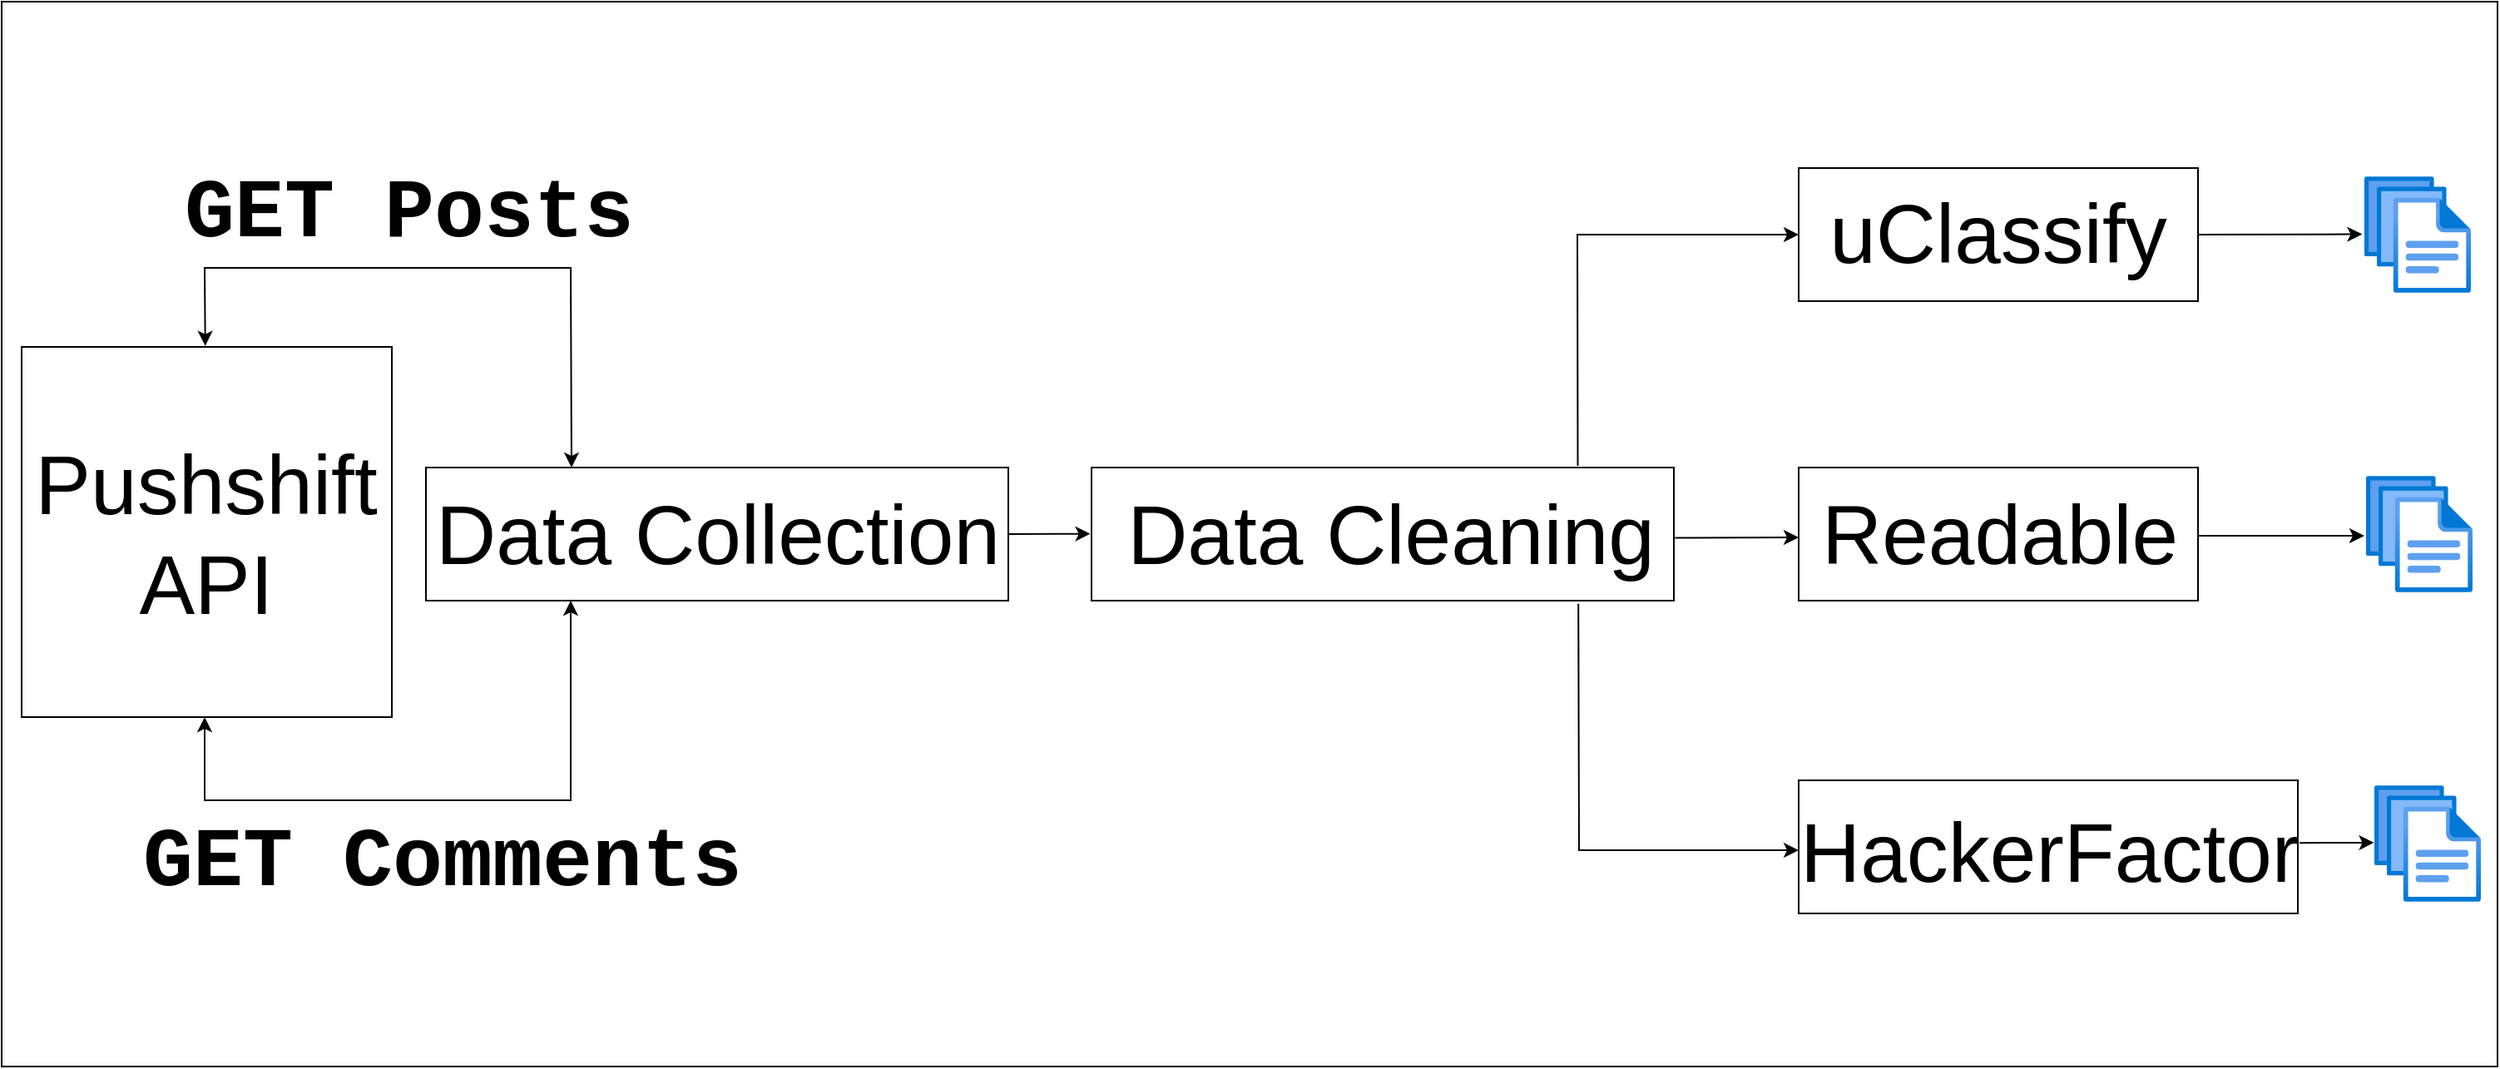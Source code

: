 <mxfile version="20.0.1" type="github">
  <diagram id="J4kVdCjD3ESPhV0laQYD" name="Page-1">
    <mxGraphModel dx="2052" dy="1028" grid="1" gridSize="10" guides="1" tooltips="1" connect="1" arrows="1" fold="1" page="1" pageScale="1" pageWidth="1500" pageHeight="800" math="0" shadow="0">
      <root>
        <mxCell id="0" />
        <mxCell id="1" parent="0" />
        <mxCell id="25KSc2TjV2gcIhLW8g-A-27" value="" style="rounded=0;whiteSpace=wrap;html=1;fontFamily=Courier New;fontSize=50;" parent="1" vertex="1">
          <mxGeometry y="120" width="1500" height="640" as="geometry" />
        </mxCell>
        <mxCell id="25KSc2TjV2gcIhLW8g-A-1" value="" style="rounded=0;whiteSpace=wrap;html=1;" parent="1" vertex="1">
          <mxGeometry x="1080" y="220" width="240" height="80" as="geometry" />
        </mxCell>
        <mxCell id="25KSc2TjV2gcIhLW8g-A-2" value="&lt;font style=&quot;font-size: 50px;&quot;&gt;uClassify&lt;/font&gt;" style="text;html=1;strokeColor=none;fillColor=none;align=center;verticalAlign=middle;whiteSpace=wrap;rounded=0;" parent="1" vertex="1">
          <mxGeometry x="1170" y="244" width="60" height="30" as="geometry" />
        </mxCell>
        <mxCell id="25KSc2TjV2gcIhLW8g-A-3" value="" style="rounded=0;whiteSpace=wrap;html=1;" parent="1" vertex="1">
          <mxGeometry x="1080" y="400" width="240" height="80" as="geometry" />
        </mxCell>
        <mxCell id="25KSc2TjV2gcIhLW8g-A-4" value="&lt;font style=&quot;font-size: 50px;&quot;&gt;Readable&lt;/font&gt;" style="text;html=1;strokeColor=none;fillColor=none;align=center;verticalAlign=middle;whiteSpace=wrap;rounded=0;" parent="1" vertex="1">
          <mxGeometry x="1171" y="425" width="60" height="30" as="geometry" />
        </mxCell>
        <mxCell id="25KSc2TjV2gcIhLW8g-A-6" value="" style="rounded=0;whiteSpace=wrap;html=1;" parent="1" vertex="1">
          <mxGeometry x="655" y="400" width="350" height="80" as="geometry" />
        </mxCell>
        <mxCell id="25KSc2TjV2gcIhLW8g-A-7" value="&lt;font style=&quot;font-size: 50px;&quot;&gt;Data Cleaning&lt;/font&gt;" style="text;html=1;strokeColor=none;fillColor=none;align=center;verticalAlign=middle;whiteSpace=wrap;rounded=0;" parent="1" vertex="1">
          <mxGeometry x="665" y="425" width="340" height="30" as="geometry" />
        </mxCell>
        <mxCell id="25KSc2TjV2gcIhLW8g-A-8" value="" style="endArrow=classic;html=1;rounded=0;fontSize=50;entryX=0;entryY=0.5;entryDx=0;entryDy=0;exitX=0.835;exitY=-0.012;exitDx=0;exitDy=0;exitPerimeter=0;" parent="1" source="25KSc2TjV2gcIhLW8g-A-6" target="25KSc2TjV2gcIhLW8g-A-1" edge="1">
          <mxGeometry width="50" height="50" relative="1" as="geometry">
            <mxPoint x="843.6" y="330.32" as="sourcePoint" />
            <mxPoint x="931" y="250" as="targetPoint" />
            <Array as="points">
              <mxPoint x="947" y="260" />
            </Array>
          </mxGeometry>
        </mxCell>
        <mxCell id="25KSc2TjV2gcIhLW8g-A-11" value="" style="aspect=fixed;html=1;points=[];align=center;image;fontSize=12;image=img/lib/azure2/general/Files.svg;" parent="1" vertex="1">
          <mxGeometry x="1420" y="225" width="64" height="70" as="geometry" />
        </mxCell>
        <mxCell id="25KSc2TjV2gcIhLW8g-A-12" value="" style="aspect=fixed;html=1;points=[];align=center;image;fontSize=12;image=img/lib/azure2/general/Files.svg;" parent="1" vertex="1">
          <mxGeometry x="1421" y="405" width="64" height="70" as="geometry" />
        </mxCell>
        <mxCell id="25KSc2TjV2gcIhLW8g-A-13" value="" style="endArrow=classic;html=1;rounded=0;fontSize=50;entryX=-0.02;entryY=0.497;entryDx=0;entryDy=0;entryPerimeter=0;exitX=1;exitY=0.5;exitDx=0;exitDy=0;" parent="1" source="25KSc2TjV2gcIhLW8g-A-1" target="25KSc2TjV2gcIhLW8g-A-11" edge="1">
          <mxGeometry width="50" height="50" relative="1" as="geometry">
            <mxPoint x="1070" y="390" as="sourcePoint" />
            <mxPoint x="1120" y="340" as="targetPoint" />
          </mxGeometry>
        </mxCell>
        <mxCell id="25KSc2TjV2gcIhLW8g-A-15" value="" style="rounded=0;whiteSpace=wrap;html=1;" parent="1" vertex="1">
          <mxGeometry x="255" y="400" width="350" height="80" as="geometry" />
        </mxCell>
        <mxCell id="25KSc2TjV2gcIhLW8g-A-16" value="&lt;font style=&quot;font-size: 50px;&quot;&gt;Data Collection&lt;/font&gt;" style="text;html=1;strokeColor=none;fillColor=none;align=center;verticalAlign=middle;whiteSpace=wrap;rounded=0;" parent="1" vertex="1">
          <mxGeometry x="249" y="425" width="363" height="30" as="geometry" />
        </mxCell>
        <mxCell id="25KSc2TjV2gcIhLW8g-A-17" value="" style="endArrow=classic;html=1;rounded=0;fontSize=50;entryX=-0.002;entryY=0.498;entryDx=0;entryDy=0;entryPerimeter=0;" parent="1" target="25KSc2TjV2gcIhLW8g-A-6" edge="1">
          <mxGeometry width="50" height="50" relative="1" as="geometry">
            <mxPoint x="605" y="440" as="sourcePoint" />
            <mxPoint x="652" y="440" as="targetPoint" />
          </mxGeometry>
        </mxCell>
        <mxCell id="25KSc2TjV2gcIhLW8g-A-18" value="" style="whiteSpace=wrap;html=1;aspect=fixed;fontSize=50;" parent="1" vertex="1">
          <mxGeometry x="12" y="327.5" width="222.5" height="222.5" as="geometry" />
        </mxCell>
        <mxCell id="25KSc2TjV2gcIhLW8g-A-19" value="Pushshift&lt;br&gt;API" style="text;html=1;strokeColor=none;fillColor=none;align=center;verticalAlign=middle;whiteSpace=wrap;rounded=0;fontSize=50;" parent="1" vertex="1">
          <mxGeometry x="92.5" y="425" width="60" height="30" as="geometry" />
        </mxCell>
        <mxCell id="25KSc2TjV2gcIhLW8g-A-23" value="" style="endArrow=classic;startArrow=classic;html=1;rounded=0;fontSize=50;exitX=0.25;exitY=0;exitDx=0;exitDy=0;entryX=0.496;entryY=-0.003;entryDx=0;entryDy=0;entryPerimeter=0;" parent="1" source="25KSc2TjV2gcIhLW8g-A-15" target="25KSc2TjV2gcIhLW8g-A-18" edge="1">
          <mxGeometry width="50" height="50" relative="1" as="geometry">
            <mxPoint x="862" y="440" as="sourcePoint" />
            <mxPoint x="282" y="288.4" as="targetPoint" />
            <Array as="points">
              <mxPoint x="342" y="280" />
              <mxPoint x="122" y="280" />
            </Array>
          </mxGeometry>
        </mxCell>
        <mxCell id="25KSc2TjV2gcIhLW8g-A-24" value="" style="endArrow=classic;startArrow=classic;html=1;rounded=0;fontSize=50;" parent="1" edge="1">
          <mxGeometry width="50" height="50" relative="1" as="geometry">
            <mxPoint x="122" y="550" as="sourcePoint" />
            <mxPoint x="342" y="480" as="targetPoint" />
            <Array as="points">
              <mxPoint x="122" y="600" />
              <mxPoint x="342" y="600" />
            </Array>
          </mxGeometry>
        </mxCell>
        <mxCell id="25KSc2TjV2gcIhLW8g-A-25" value="&lt;font face=&quot;Courier New&quot;&gt;&lt;b&gt;GET Posts&lt;/b&gt;&lt;/font&gt;" style="text;html=1;strokeColor=none;fillColor=none;align=center;verticalAlign=middle;whiteSpace=wrap;rounded=0;fontSize=50;" parent="1" vertex="1">
          <mxGeometry x="80" y="230" width="330" height="30" as="geometry" />
        </mxCell>
        <mxCell id="25KSc2TjV2gcIhLW8g-A-26" value="&lt;font face=&quot;Courier New&quot;&gt;&lt;b&gt;GET Comments&lt;/b&gt;&lt;/font&gt;" style="text;html=1;strokeColor=none;fillColor=none;align=center;verticalAlign=middle;whiteSpace=wrap;rounded=0;fontSize=50;" parent="1" vertex="1">
          <mxGeometry x="60" y="620" width="410" height="30" as="geometry" />
        </mxCell>
        <mxCell id="pfAwKlERwL4sJcfXoVLZ-3" value="" style="aspect=fixed;html=1;points=[];align=center;image;fontSize=12;image=img/lib/azure2/general/Files.svg;" vertex="1" parent="1">
          <mxGeometry x="1426" y="591" width="64" height="70" as="geometry" />
        </mxCell>
        <mxCell id="pfAwKlERwL4sJcfXoVLZ-4" value="" style="endArrow=classic;html=1;rounded=0;fontSize=50;entryX=-0.02;entryY=0.497;entryDx=0;entryDy=0;entryPerimeter=0;exitX=1;exitY=0.5;exitDx=0;exitDy=0;" edge="1" parent="1">
          <mxGeometry width="50" height="50" relative="1" as="geometry">
            <mxPoint x="1330" y="604" as="sourcePoint" />
            <mxPoint x="1368.72" y="603.79" as="targetPoint" />
          </mxGeometry>
        </mxCell>
        <mxCell id="pfAwKlERwL4sJcfXoVLZ-1" value="" style="rounded=0;whiteSpace=wrap;html=1;" vertex="1" parent="1">
          <mxGeometry x="1080" y="588" width="300" height="80" as="geometry" />
        </mxCell>
        <mxCell id="pfAwKlERwL4sJcfXoVLZ-2" value="&lt;span style=&quot;font-size: 50px;&quot;&gt;HackerFactor&lt;/span&gt;" style="text;html=1;strokeColor=none;fillColor=none;align=center;verticalAlign=middle;whiteSpace=wrap;rounded=0;" vertex="1" parent="1">
          <mxGeometry x="1201" y="616" width="60" height="30" as="geometry" />
        </mxCell>
        <mxCell id="pfAwKlERwL4sJcfXoVLZ-6" value="" style="endArrow=classic;html=1;rounded=0;fontSize=50;exitX=1;exitY=0.5;exitDx=0;exitDy=0;" edge="1" parent="1">
          <mxGeometry width="50" height="50" relative="1" as="geometry">
            <mxPoint x="1320" y="441" as="sourcePoint" />
            <mxPoint x="1420" y="441" as="targetPoint" />
          </mxGeometry>
        </mxCell>
        <mxCell id="pfAwKlERwL4sJcfXoVLZ-7" value="" style="endArrow=classic;html=1;rounded=0;fontSize=50;entryX=-0.019;entryY=0.492;entryDx=0;entryDy=0;entryPerimeter=0;" edge="1" parent="1">
          <mxGeometry width="50" height="50" relative="1" as="geometry">
            <mxPoint x="1381" y="625.6" as="sourcePoint" />
            <mxPoint x="1425.784" y="625.44" as="targetPoint" />
          </mxGeometry>
        </mxCell>
        <mxCell id="pfAwKlERwL4sJcfXoVLZ-8" value="" style="endArrow=classic;html=1;rounded=0;fontSize=50;exitX=1.002;exitY=0.575;exitDx=0;exitDy=0;exitPerimeter=0;" edge="1" parent="1" source="25KSc2TjV2gcIhLW8g-A-7">
          <mxGeometry width="50" height="50" relative="1" as="geometry">
            <mxPoint x="1009" y="442" as="sourcePoint" />
            <mxPoint x="1080" y="442" as="targetPoint" />
          </mxGeometry>
        </mxCell>
        <mxCell id="pfAwKlERwL4sJcfXoVLZ-10" value="" style="endArrow=classic;html=1;rounded=0;fontSize=50;entryX=0;entryY=0.5;entryDx=0;entryDy=0;exitX=0.836;exitY=1.023;exitDx=0;exitDy=0;exitPerimeter=0;" edge="1" parent="1" source="25KSc2TjV2gcIhLW8g-A-6">
          <mxGeometry width="50" height="50" relative="1" as="geometry">
            <mxPoint x="947.25" y="769.04" as="sourcePoint" />
            <mxPoint x="1080" y="630" as="targetPoint" />
            <Array as="points">
              <mxPoint x="948" y="630" />
            </Array>
          </mxGeometry>
        </mxCell>
      </root>
    </mxGraphModel>
  </diagram>
</mxfile>
